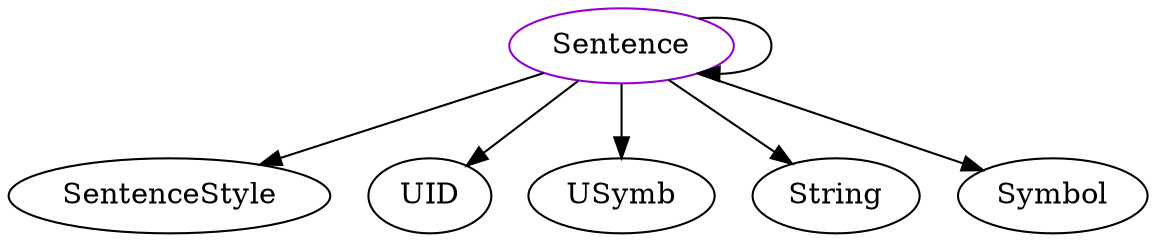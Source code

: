 digraph sentence{
Sentence -> SentenceStyle;
Sentence -> UID;
Sentence -> Sentence;
Sentence -> USymb;
Sentence -> String;
Sentence -> Symbol;
Sentence	[shape=oval, color=darkviolet, label=Sentence];
}
